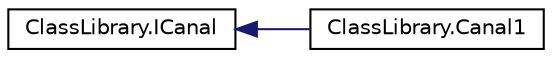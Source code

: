 digraph "Graphical Class Hierarchy"
{
 // INTERACTIVE_SVG=YES
 // LATEX_PDF_SIZE
  edge [fontname="Helvetica",fontsize="10",labelfontname="Helvetica",labelfontsize="10"];
  node [fontname="Helvetica",fontsize="10",shape=record];
  rankdir="LR";
  Node0 [label="ClassLibrary.ICanal",height=0.2,width=0.4,color="black", fillcolor="white", style="filled",URL="$interfaceClassLibrary_1_1ICanal.html",tooltip="Esta clase respresenta la interfaz de los canales."];
  Node0 -> Node1 [dir="back",color="midnightblue",fontsize="10",style="solid",fontname="Helvetica"];
  Node1 [label="ClassLibrary.Canal1",height=0.2,width=0.4,color="black", fillcolor="white", style="filled",URL="$classClassLibrary_1_1Canal1.html",tooltip="Clase de ejemplo para una implementación de la interfaz ICanal utilizada en los tests donde es releva..."];
}
